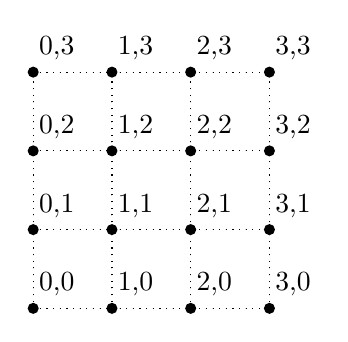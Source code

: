 % -*- root: ../ex6.tex -*-

\begin{tikzpicture} [dot/.style={circle,fill=black,minimum size=4pt,inner sep=0pt,
            outer sep=-1pt}]
  \newcommand{\xmax}{3}
  \newcommand{\ymax}{3}
  \foreach \y in {0, 1, ..., \ymax} {
    \foreach \x in {0, 1, ..., \xmax} {
      \node [dot] at (\x,\y) {};
      \node at ($(\x,\y) + (0.3,0.3)$) {\x,\y};
      \draw [dotted] (\x,0) -- (\x,\ymax) {};
      \draw [dotted] (0,\y) -- (\xmax,\y) {};
    }
  }
\end{tikzpicture}
